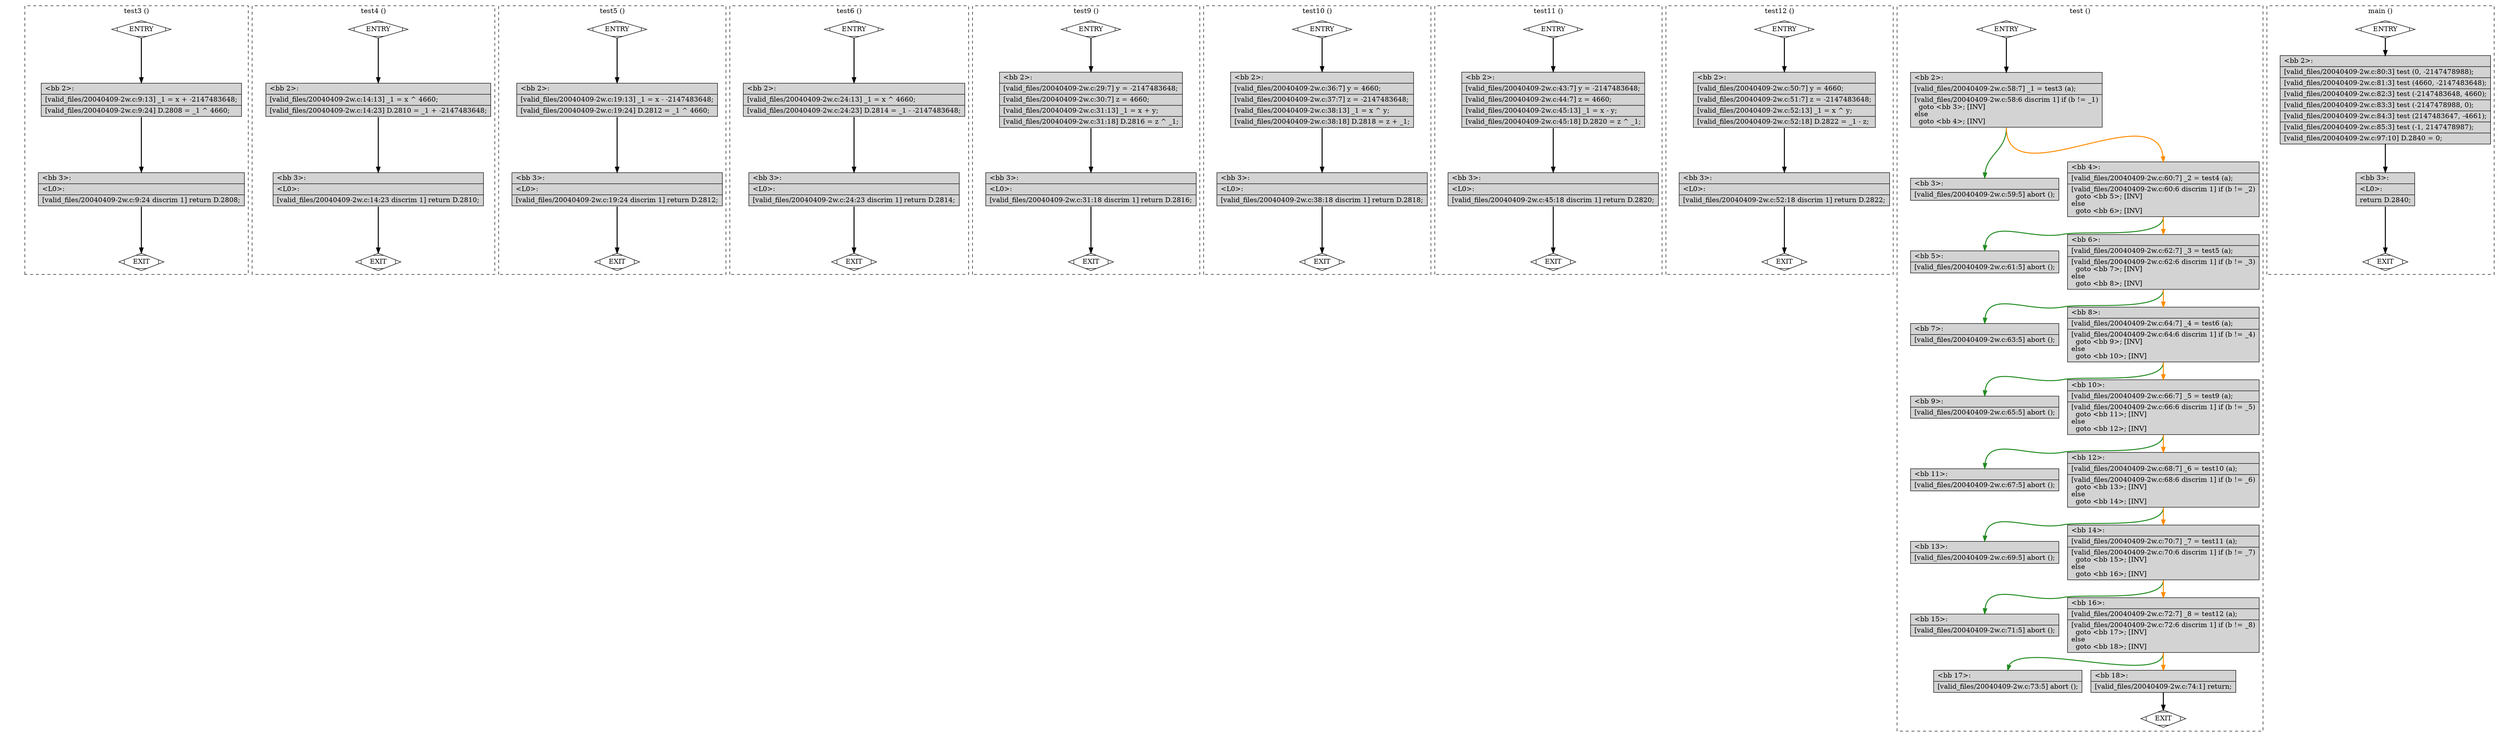 digraph "a-20040409-2w.c.015t.cfg" {
overlap=false;
subgraph "cluster_test3" {
	style="dashed";
	color="black";
	label="test3 ()";
	fn_0_basic_block_0 [shape=Mdiamond,style=filled,fillcolor=white,label="ENTRY"];

	fn_0_basic_block_1 [shape=Mdiamond,style=filled,fillcolor=white,label="EXIT"];

	fn_0_basic_block_2 [shape=record,style=filled,fillcolor=lightgrey,label="{\<bb\ 2\>:\l\
|[valid_files/20040409-2w.c:9:13]\ _1\ =\ x\ +\ -2147483648;\l\
|[valid_files/20040409-2w.c:9:24]\ D.2808\ =\ _1\ ^\ 4660;\l\
}"];

	fn_0_basic_block_3 [shape=record,style=filled,fillcolor=lightgrey,label="{\<bb\ 3\>:\l\
|\<L0\>:\l\
|[valid_files/20040409-2w.c:9:24\ discrim\ 1]\ return\ D.2808;\l\
}"];

	fn_0_basic_block_0:s -> fn_0_basic_block_2:n [style="solid,bold",color=black,weight=100,constraint=true];
	fn_0_basic_block_2:s -> fn_0_basic_block_3:n [style="solid,bold",color=black,weight=100,constraint=true];
	fn_0_basic_block_3:s -> fn_0_basic_block_1:n [style="solid,bold",color=black,weight=10,constraint=true];
	fn_0_basic_block_0:s -> fn_0_basic_block_1:n [style="invis",constraint=true];
}
subgraph "cluster_test4" {
	style="dashed";
	color="black";
	label="test4 ()";
	fn_1_basic_block_0 [shape=Mdiamond,style=filled,fillcolor=white,label="ENTRY"];

	fn_1_basic_block_1 [shape=Mdiamond,style=filled,fillcolor=white,label="EXIT"];

	fn_1_basic_block_2 [shape=record,style=filled,fillcolor=lightgrey,label="{\<bb\ 2\>:\l\
|[valid_files/20040409-2w.c:14:13]\ _1\ =\ x\ ^\ 4660;\l\
|[valid_files/20040409-2w.c:14:23]\ D.2810\ =\ _1\ +\ -2147483648;\l\
}"];

	fn_1_basic_block_3 [shape=record,style=filled,fillcolor=lightgrey,label="{\<bb\ 3\>:\l\
|\<L0\>:\l\
|[valid_files/20040409-2w.c:14:23\ discrim\ 1]\ return\ D.2810;\l\
}"];

	fn_1_basic_block_0:s -> fn_1_basic_block_2:n [style="solid,bold",color=black,weight=100,constraint=true];
	fn_1_basic_block_2:s -> fn_1_basic_block_3:n [style="solid,bold",color=black,weight=100,constraint=true];
	fn_1_basic_block_3:s -> fn_1_basic_block_1:n [style="solid,bold",color=black,weight=10,constraint=true];
	fn_1_basic_block_0:s -> fn_1_basic_block_1:n [style="invis",constraint=true];
}
subgraph "cluster_test5" {
	style="dashed";
	color="black";
	label="test5 ()";
	fn_2_basic_block_0 [shape=Mdiamond,style=filled,fillcolor=white,label="ENTRY"];

	fn_2_basic_block_1 [shape=Mdiamond,style=filled,fillcolor=white,label="EXIT"];

	fn_2_basic_block_2 [shape=record,style=filled,fillcolor=lightgrey,label="{\<bb\ 2\>:\l\
|[valid_files/20040409-2w.c:19:13]\ _1\ =\ x\ -\ -2147483648;\l\
|[valid_files/20040409-2w.c:19:24]\ D.2812\ =\ _1\ ^\ 4660;\l\
}"];

	fn_2_basic_block_3 [shape=record,style=filled,fillcolor=lightgrey,label="{\<bb\ 3\>:\l\
|\<L0\>:\l\
|[valid_files/20040409-2w.c:19:24\ discrim\ 1]\ return\ D.2812;\l\
}"];

	fn_2_basic_block_0:s -> fn_2_basic_block_2:n [style="solid,bold",color=black,weight=100,constraint=true];
	fn_2_basic_block_2:s -> fn_2_basic_block_3:n [style="solid,bold",color=black,weight=100,constraint=true];
	fn_2_basic_block_3:s -> fn_2_basic_block_1:n [style="solid,bold",color=black,weight=10,constraint=true];
	fn_2_basic_block_0:s -> fn_2_basic_block_1:n [style="invis",constraint=true];
}
subgraph "cluster_test6" {
	style="dashed";
	color="black";
	label="test6 ()";
	fn_3_basic_block_0 [shape=Mdiamond,style=filled,fillcolor=white,label="ENTRY"];

	fn_3_basic_block_1 [shape=Mdiamond,style=filled,fillcolor=white,label="EXIT"];

	fn_3_basic_block_2 [shape=record,style=filled,fillcolor=lightgrey,label="{\<bb\ 2\>:\l\
|[valid_files/20040409-2w.c:24:13]\ _1\ =\ x\ ^\ 4660;\l\
|[valid_files/20040409-2w.c:24:23]\ D.2814\ =\ _1\ -\ -2147483648;\l\
}"];

	fn_3_basic_block_3 [shape=record,style=filled,fillcolor=lightgrey,label="{\<bb\ 3\>:\l\
|\<L0\>:\l\
|[valid_files/20040409-2w.c:24:23\ discrim\ 1]\ return\ D.2814;\l\
}"];

	fn_3_basic_block_0:s -> fn_3_basic_block_2:n [style="solid,bold",color=black,weight=100,constraint=true];
	fn_3_basic_block_2:s -> fn_3_basic_block_3:n [style="solid,bold",color=black,weight=100,constraint=true];
	fn_3_basic_block_3:s -> fn_3_basic_block_1:n [style="solid,bold",color=black,weight=10,constraint=true];
	fn_3_basic_block_0:s -> fn_3_basic_block_1:n [style="invis",constraint=true];
}
subgraph "cluster_test9" {
	style="dashed";
	color="black";
	label="test9 ()";
	fn_4_basic_block_0 [shape=Mdiamond,style=filled,fillcolor=white,label="ENTRY"];

	fn_4_basic_block_1 [shape=Mdiamond,style=filled,fillcolor=white,label="EXIT"];

	fn_4_basic_block_2 [shape=record,style=filled,fillcolor=lightgrey,label="{\<bb\ 2\>:\l\
|[valid_files/20040409-2w.c:29:7]\ y\ =\ -2147483648;\l\
|[valid_files/20040409-2w.c:30:7]\ z\ =\ 4660;\l\
|[valid_files/20040409-2w.c:31:13]\ _1\ =\ x\ +\ y;\l\
|[valid_files/20040409-2w.c:31:18]\ D.2816\ =\ z\ ^\ _1;\l\
}"];

	fn_4_basic_block_3 [shape=record,style=filled,fillcolor=lightgrey,label="{\<bb\ 3\>:\l\
|\<L0\>:\l\
|[valid_files/20040409-2w.c:31:18\ discrim\ 1]\ return\ D.2816;\l\
}"];

	fn_4_basic_block_0:s -> fn_4_basic_block_2:n [style="solid,bold",color=black,weight=100,constraint=true];
	fn_4_basic_block_2:s -> fn_4_basic_block_3:n [style="solid,bold",color=black,weight=100,constraint=true];
	fn_4_basic_block_3:s -> fn_4_basic_block_1:n [style="solid,bold",color=black,weight=10,constraint=true];
	fn_4_basic_block_0:s -> fn_4_basic_block_1:n [style="invis",constraint=true];
}
subgraph "cluster_test10" {
	style="dashed";
	color="black";
	label="test10 ()";
	fn_5_basic_block_0 [shape=Mdiamond,style=filled,fillcolor=white,label="ENTRY"];

	fn_5_basic_block_1 [shape=Mdiamond,style=filled,fillcolor=white,label="EXIT"];

	fn_5_basic_block_2 [shape=record,style=filled,fillcolor=lightgrey,label="{\<bb\ 2\>:\l\
|[valid_files/20040409-2w.c:36:7]\ y\ =\ 4660;\l\
|[valid_files/20040409-2w.c:37:7]\ z\ =\ -2147483648;\l\
|[valid_files/20040409-2w.c:38:13]\ _1\ =\ x\ ^\ y;\l\
|[valid_files/20040409-2w.c:38:18]\ D.2818\ =\ z\ +\ _1;\l\
}"];

	fn_5_basic_block_3 [shape=record,style=filled,fillcolor=lightgrey,label="{\<bb\ 3\>:\l\
|\<L0\>:\l\
|[valid_files/20040409-2w.c:38:18\ discrim\ 1]\ return\ D.2818;\l\
}"];

	fn_5_basic_block_0:s -> fn_5_basic_block_2:n [style="solid,bold",color=black,weight=100,constraint=true];
	fn_5_basic_block_2:s -> fn_5_basic_block_3:n [style="solid,bold",color=black,weight=100,constraint=true];
	fn_5_basic_block_3:s -> fn_5_basic_block_1:n [style="solid,bold",color=black,weight=10,constraint=true];
	fn_5_basic_block_0:s -> fn_5_basic_block_1:n [style="invis",constraint=true];
}
subgraph "cluster_test11" {
	style="dashed";
	color="black";
	label="test11 ()";
	fn_6_basic_block_0 [shape=Mdiamond,style=filled,fillcolor=white,label="ENTRY"];

	fn_6_basic_block_1 [shape=Mdiamond,style=filled,fillcolor=white,label="EXIT"];

	fn_6_basic_block_2 [shape=record,style=filled,fillcolor=lightgrey,label="{\<bb\ 2\>:\l\
|[valid_files/20040409-2w.c:43:7]\ y\ =\ -2147483648;\l\
|[valid_files/20040409-2w.c:44:7]\ z\ =\ 4660;\l\
|[valid_files/20040409-2w.c:45:13]\ _1\ =\ x\ -\ y;\l\
|[valid_files/20040409-2w.c:45:18]\ D.2820\ =\ z\ ^\ _1;\l\
}"];

	fn_6_basic_block_3 [shape=record,style=filled,fillcolor=lightgrey,label="{\<bb\ 3\>:\l\
|\<L0\>:\l\
|[valid_files/20040409-2w.c:45:18\ discrim\ 1]\ return\ D.2820;\l\
}"];

	fn_6_basic_block_0:s -> fn_6_basic_block_2:n [style="solid,bold",color=black,weight=100,constraint=true];
	fn_6_basic_block_2:s -> fn_6_basic_block_3:n [style="solid,bold",color=black,weight=100,constraint=true];
	fn_6_basic_block_3:s -> fn_6_basic_block_1:n [style="solid,bold",color=black,weight=10,constraint=true];
	fn_6_basic_block_0:s -> fn_6_basic_block_1:n [style="invis",constraint=true];
}
subgraph "cluster_test12" {
	style="dashed";
	color="black";
	label="test12 ()";
	fn_7_basic_block_0 [shape=Mdiamond,style=filled,fillcolor=white,label="ENTRY"];

	fn_7_basic_block_1 [shape=Mdiamond,style=filled,fillcolor=white,label="EXIT"];

	fn_7_basic_block_2 [shape=record,style=filled,fillcolor=lightgrey,label="{\<bb\ 2\>:\l\
|[valid_files/20040409-2w.c:50:7]\ y\ =\ 4660;\l\
|[valid_files/20040409-2w.c:51:7]\ z\ =\ -2147483648;\l\
|[valid_files/20040409-2w.c:52:13]\ _1\ =\ x\ ^\ y;\l\
|[valid_files/20040409-2w.c:52:18]\ D.2822\ =\ _1\ -\ z;\l\
}"];

	fn_7_basic_block_3 [shape=record,style=filled,fillcolor=lightgrey,label="{\<bb\ 3\>:\l\
|\<L0\>:\l\
|[valid_files/20040409-2w.c:52:18\ discrim\ 1]\ return\ D.2822;\l\
}"];

	fn_7_basic_block_0:s -> fn_7_basic_block_2:n [style="solid,bold",color=black,weight=100,constraint=true];
	fn_7_basic_block_2:s -> fn_7_basic_block_3:n [style="solid,bold",color=black,weight=100,constraint=true];
	fn_7_basic_block_3:s -> fn_7_basic_block_1:n [style="solid,bold",color=black,weight=10,constraint=true];
	fn_7_basic_block_0:s -> fn_7_basic_block_1:n [style="invis",constraint=true];
}
subgraph "cluster_test" {
	style="dashed";
	color="black";
	label="test ()";
	fn_8_basic_block_0 [shape=Mdiamond,style=filled,fillcolor=white,label="ENTRY"];

	fn_8_basic_block_1 [shape=Mdiamond,style=filled,fillcolor=white,label="EXIT"];

	fn_8_basic_block_2 [shape=record,style=filled,fillcolor=lightgrey,label="{\<bb\ 2\>:\l\
|[valid_files/20040409-2w.c:58:7]\ _1\ =\ test3\ (a);\l\
|[valid_files/20040409-2w.c:58:6\ discrim\ 1]\ if\ (b\ !=\ _1)\l\
\ \ goto\ \<bb\ 3\>;\ [INV]\l\
else\l\
\ \ goto\ \<bb\ 4\>;\ [INV]\l\
}"];

	fn_8_basic_block_3 [shape=record,style=filled,fillcolor=lightgrey,label="{\<bb\ 3\>:\l\
|[valid_files/20040409-2w.c:59:5]\ abort\ ();\l\
}"];

	fn_8_basic_block_4 [shape=record,style=filled,fillcolor=lightgrey,label="{\<bb\ 4\>:\l\
|[valid_files/20040409-2w.c:60:7]\ _2\ =\ test4\ (a);\l\
|[valid_files/20040409-2w.c:60:6\ discrim\ 1]\ if\ (b\ !=\ _2)\l\
\ \ goto\ \<bb\ 5\>;\ [INV]\l\
else\l\
\ \ goto\ \<bb\ 6\>;\ [INV]\l\
}"];

	fn_8_basic_block_5 [shape=record,style=filled,fillcolor=lightgrey,label="{\<bb\ 5\>:\l\
|[valid_files/20040409-2w.c:61:5]\ abort\ ();\l\
}"];

	fn_8_basic_block_6 [shape=record,style=filled,fillcolor=lightgrey,label="{\<bb\ 6\>:\l\
|[valid_files/20040409-2w.c:62:7]\ _3\ =\ test5\ (a);\l\
|[valid_files/20040409-2w.c:62:6\ discrim\ 1]\ if\ (b\ !=\ _3)\l\
\ \ goto\ \<bb\ 7\>;\ [INV]\l\
else\l\
\ \ goto\ \<bb\ 8\>;\ [INV]\l\
}"];

	fn_8_basic_block_7 [shape=record,style=filled,fillcolor=lightgrey,label="{\<bb\ 7\>:\l\
|[valid_files/20040409-2w.c:63:5]\ abort\ ();\l\
}"];

	fn_8_basic_block_8 [shape=record,style=filled,fillcolor=lightgrey,label="{\<bb\ 8\>:\l\
|[valid_files/20040409-2w.c:64:7]\ _4\ =\ test6\ (a);\l\
|[valid_files/20040409-2w.c:64:6\ discrim\ 1]\ if\ (b\ !=\ _4)\l\
\ \ goto\ \<bb\ 9\>;\ [INV]\l\
else\l\
\ \ goto\ \<bb\ 10\>;\ [INV]\l\
}"];

	fn_8_basic_block_9 [shape=record,style=filled,fillcolor=lightgrey,label="{\<bb\ 9\>:\l\
|[valid_files/20040409-2w.c:65:5]\ abort\ ();\l\
}"];

	fn_8_basic_block_10 [shape=record,style=filled,fillcolor=lightgrey,label="{\<bb\ 10\>:\l\
|[valid_files/20040409-2w.c:66:7]\ _5\ =\ test9\ (a);\l\
|[valid_files/20040409-2w.c:66:6\ discrim\ 1]\ if\ (b\ !=\ _5)\l\
\ \ goto\ \<bb\ 11\>;\ [INV]\l\
else\l\
\ \ goto\ \<bb\ 12\>;\ [INV]\l\
}"];

	fn_8_basic_block_11 [shape=record,style=filled,fillcolor=lightgrey,label="{\<bb\ 11\>:\l\
|[valid_files/20040409-2w.c:67:5]\ abort\ ();\l\
}"];

	fn_8_basic_block_12 [shape=record,style=filled,fillcolor=lightgrey,label="{\<bb\ 12\>:\l\
|[valid_files/20040409-2w.c:68:7]\ _6\ =\ test10\ (a);\l\
|[valid_files/20040409-2w.c:68:6\ discrim\ 1]\ if\ (b\ !=\ _6)\l\
\ \ goto\ \<bb\ 13\>;\ [INV]\l\
else\l\
\ \ goto\ \<bb\ 14\>;\ [INV]\l\
}"];

	fn_8_basic_block_13 [shape=record,style=filled,fillcolor=lightgrey,label="{\<bb\ 13\>:\l\
|[valid_files/20040409-2w.c:69:5]\ abort\ ();\l\
}"];

	fn_8_basic_block_14 [shape=record,style=filled,fillcolor=lightgrey,label="{\<bb\ 14\>:\l\
|[valid_files/20040409-2w.c:70:7]\ _7\ =\ test11\ (a);\l\
|[valid_files/20040409-2w.c:70:6\ discrim\ 1]\ if\ (b\ !=\ _7)\l\
\ \ goto\ \<bb\ 15\>;\ [INV]\l\
else\l\
\ \ goto\ \<bb\ 16\>;\ [INV]\l\
}"];

	fn_8_basic_block_15 [shape=record,style=filled,fillcolor=lightgrey,label="{\<bb\ 15\>:\l\
|[valid_files/20040409-2w.c:71:5]\ abort\ ();\l\
}"];

	fn_8_basic_block_16 [shape=record,style=filled,fillcolor=lightgrey,label="{\<bb\ 16\>:\l\
|[valid_files/20040409-2w.c:72:7]\ _8\ =\ test12\ (a);\l\
|[valid_files/20040409-2w.c:72:6\ discrim\ 1]\ if\ (b\ !=\ _8)\l\
\ \ goto\ \<bb\ 17\>;\ [INV]\l\
else\l\
\ \ goto\ \<bb\ 18\>;\ [INV]\l\
}"];

	fn_8_basic_block_17 [shape=record,style=filled,fillcolor=lightgrey,label="{\<bb\ 17\>:\l\
|[valid_files/20040409-2w.c:73:5]\ abort\ ();\l\
}"];

	fn_8_basic_block_18 [shape=record,style=filled,fillcolor=lightgrey,label="{\<bb\ 18\>:\l\
|[valid_files/20040409-2w.c:74:1]\ return;\l\
}"];

	fn_8_basic_block_0:s -> fn_8_basic_block_2:n [style="solid,bold",color=black,weight=100,constraint=true];
	fn_8_basic_block_2:s -> fn_8_basic_block_3:n [style="solid,bold",color=forestgreen,weight=10,constraint=true];
	fn_8_basic_block_2:s -> fn_8_basic_block_4:n [style="solid,bold",color=darkorange,weight=10,constraint=true];
	fn_8_basic_block_4:s -> fn_8_basic_block_5:n [style="solid,bold",color=forestgreen,weight=10,constraint=true];
	fn_8_basic_block_4:s -> fn_8_basic_block_6:n [style="solid,bold",color=darkorange,weight=10,constraint=true];
	fn_8_basic_block_6:s -> fn_8_basic_block_7:n [style="solid,bold",color=forestgreen,weight=10,constraint=true];
	fn_8_basic_block_6:s -> fn_8_basic_block_8:n [style="solid,bold",color=darkorange,weight=10,constraint=true];
	fn_8_basic_block_8:s -> fn_8_basic_block_9:n [style="solid,bold",color=forestgreen,weight=10,constraint=true];
	fn_8_basic_block_8:s -> fn_8_basic_block_10:n [style="solid,bold",color=darkorange,weight=10,constraint=true];
	fn_8_basic_block_10:s -> fn_8_basic_block_11:n [style="solid,bold",color=forestgreen,weight=10,constraint=true];
	fn_8_basic_block_10:s -> fn_8_basic_block_12:n [style="solid,bold",color=darkorange,weight=10,constraint=true];
	fn_8_basic_block_12:s -> fn_8_basic_block_13:n [style="solid,bold",color=forestgreen,weight=10,constraint=true];
	fn_8_basic_block_12:s -> fn_8_basic_block_14:n [style="solid,bold",color=darkorange,weight=10,constraint=true];
	fn_8_basic_block_14:s -> fn_8_basic_block_15:n [style="solid,bold",color=forestgreen,weight=10,constraint=true];
	fn_8_basic_block_14:s -> fn_8_basic_block_16:n [style="solid,bold",color=darkorange,weight=10,constraint=true];
	fn_8_basic_block_16:s -> fn_8_basic_block_17:n [style="solid,bold",color=forestgreen,weight=10,constraint=true];
	fn_8_basic_block_16:s -> fn_8_basic_block_18:n [style="solid,bold",color=darkorange,weight=10,constraint=true];
	fn_8_basic_block_18:s -> fn_8_basic_block_1:n [style="solid,bold",color=black,weight=10,constraint=true];
	fn_8_basic_block_0:s -> fn_8_basic_block_1:n [style="invis",constraint=true];
}
subgraph "cluster_main" {
	style="dashed";
	color="black";
	label="main ()";
	fn_9_basic_block_0 [shape=Mdiamond,style=filled,fillcolor=white,label="ENTRY"];

	fn_9_basic_block_1 [shape=Mdiamond,style=filled,fillcolor=white,label="EXIT"];

	fn_9_basic_block_2 [shape=record,style=filled,fillcolor=lightgrey,label="{\<bb\ 2\>:\l\
|[valid_files/20040409-2w.c:80:3]\ test\ (0,\ -2147478988);\l\
|[valid_files/20040409-2w.c:81:3]\ test\ (4660,\ -2147483648);\l\
|[valid_files/20040409-2w.c:82:3]\ test\ (-2147483648,\ 4660);\l\
|[valid_files/20040409-2w.c:83:3]\ test\ (-2147478988,\ 0);\l\
|[valid_files/20040409-2w.c:84:3]\ test\ (2147483647,\ -4661);\l\
|[valid_files/20040409-2w.c:85:3]\ test\ (-1,\ 2147478987);\l\
|[valid_files/20040409-2w.c:97:10]\ D.2840\ =\ 0;\l\
}"];

	fn_9_basic_block_3 [shape=record,style=filled,fillcolor=lightgrey,label="{\<bb\ 3\>:\l\
|\<L0\>:\l\
|return\ D.2840;\l\
}"];

	fn_9_basic_block_0:s -> fn_9_basic_block_2:n [style="solid,bold",color=black,weight=100,constraint=true];
	fn_9_basic_block_2:s -> fn_9_basic_block_3:n [style="solid,bold",color=black,weight=100,constraint=true];
	fn_9_basic_block_3:s -> fn_9_basic_block_1:n [style="solid,bold",color=black,weight=10,constraint=true];
	fn_9_basic_block_0:s -> fn_9_basic_block_1:n [style="invis",constraint=true];
}
}
